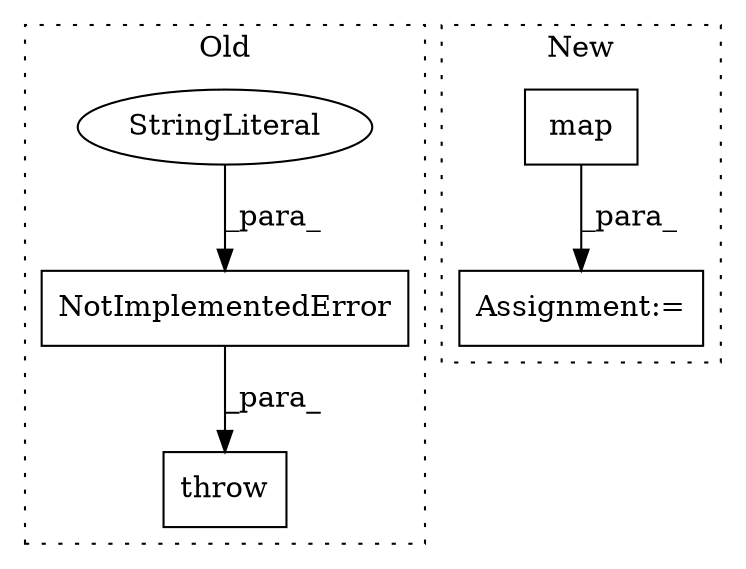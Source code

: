 digraph G {
subgraph cluster0 {
1 [label="NotImplementedError" a="32" s="3074,3115" l="20,1" shape="box"];
3 [label="StringLiteral" a="45" s="3094" l="21" shape="ellipse"];
4 [label="throw" a="53" s="3068" l="6" shape="box"];
label = "Old";
style="dotted";
}
subgraph cluster1 {
2 [label="map" a="32" s="3839,3871" l="4,1" shape="box"];
5 [label="Assignment:=" a="7" s="3832" l="1" shape="box"];
label = "New";
style="dotted";
}
1 -> 4 [label="_para_"];
2 -> 5 [label="_para_"];
3 -> 1 [label="_para_"];
}